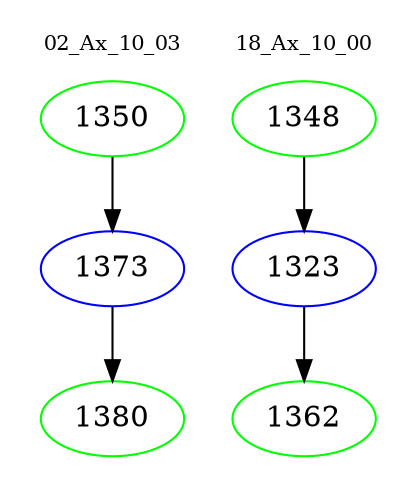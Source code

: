 digraph{
subgraph cluster_0 {
color = white
label = "02_Ax_10_03";
fontsize=10;
T0_1350 [label="1350", color="green"]
T0_1350 -> T0_1373 [color="black"]
T0_1373 [label="1373", color="blue"]
T0_1373 -> T0_1380 [color="black"]
T0_1380 [label="1380", color="green"]
}
subgraph cluster_1 {
color = white
label = "18_Ax_10_00";
fontsize=10;
T1_1348 [label="1348", color="green"]
T1_1348 -> T1_1323 [color="black"]
T1_1323 [label="1323", color="blue"]
T1_1323 -> T1_1362 [color="black"]
T1_1362 [label="1362", color="green"]
}
}
